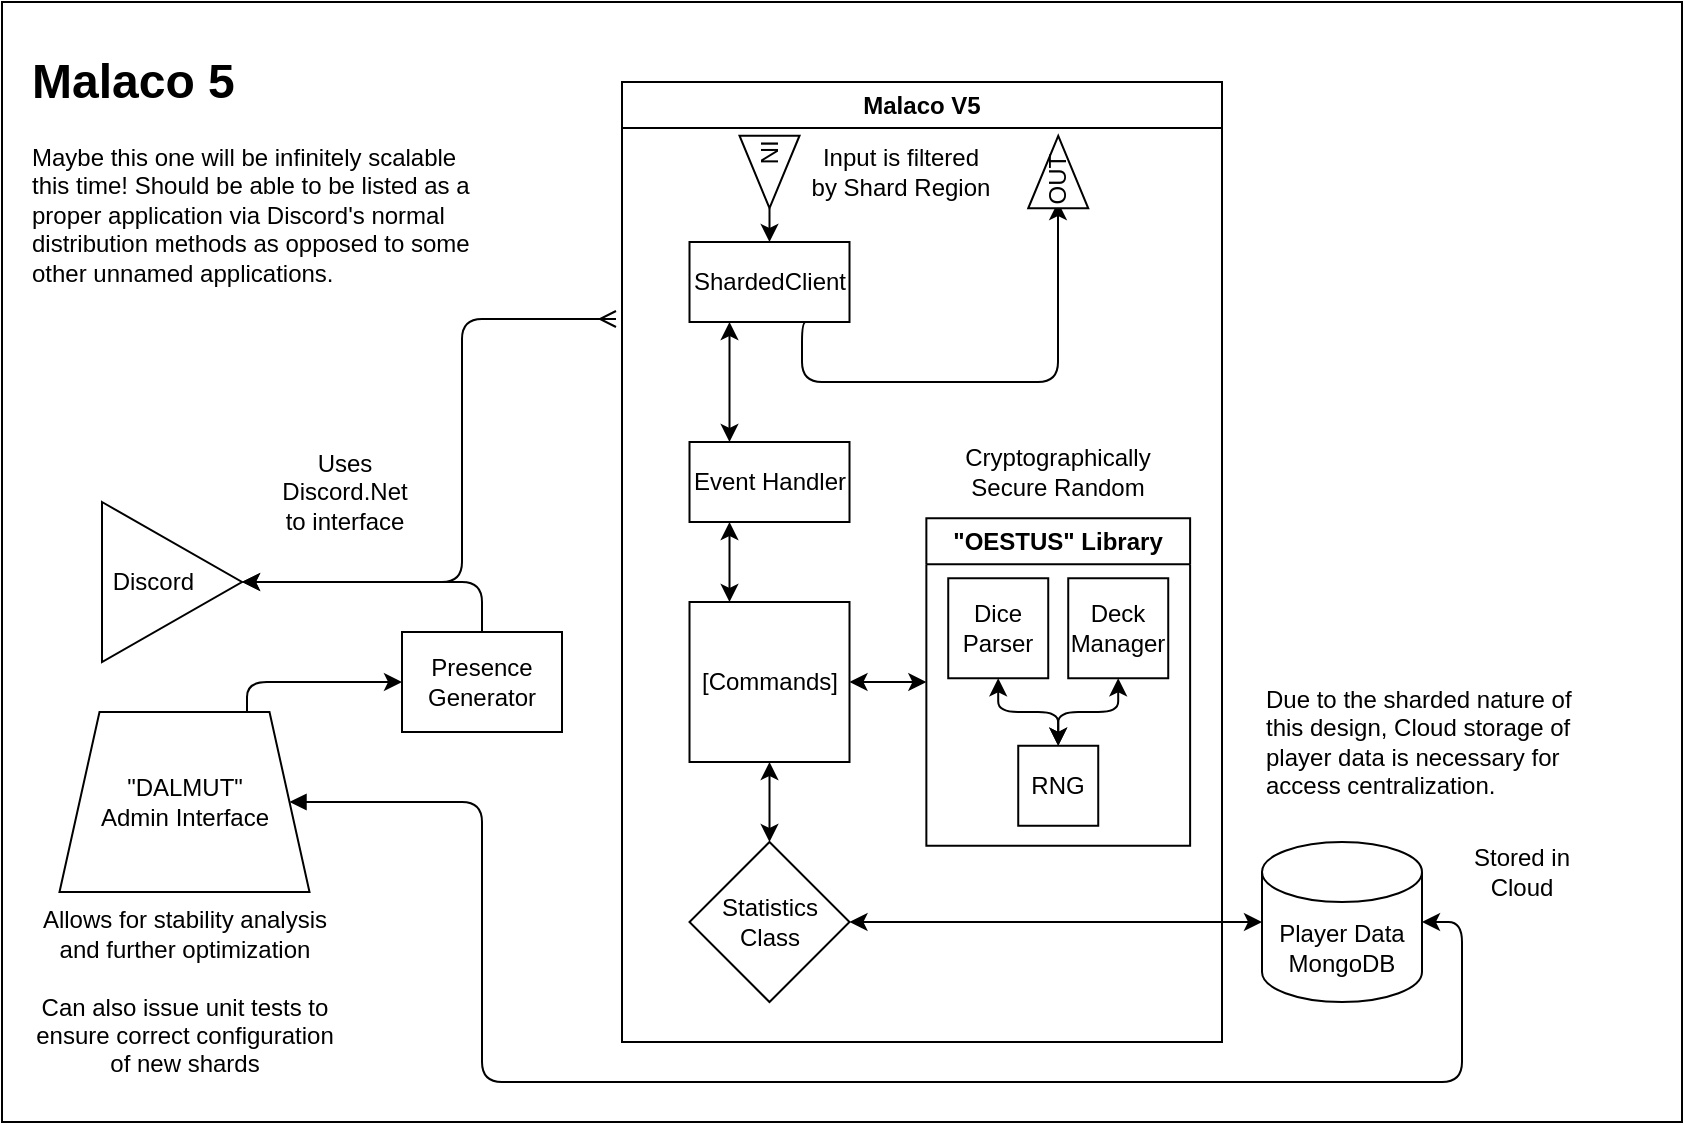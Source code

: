 <mxfile scale="1" border="0">
    <diagram id="2hOOit8vrmZJprre73Cp" name="Page-1">
        <mxGraphModel dx="878" dy="662" grid="1" gridSize="10" guides="1" tooltips="1" connect="1" arrows="1" fold="1" page="1" pageScale="1" pageWidth="850" pageHeight="1100" math="0" shadow="0">
            <root>
                <mxCell id="0"/>
                <mxCell id="1" parent="0"/>
                <mxCell id="43" value="" style="whiteSpace=wrap;html=1;gradientColor=none;" vertex="1" parent="1">
                    <mxGeometry x="90" y="40" width="840" height="560" as="geometry"/>
                </mxCell>
                <mxCell id="70" style="edgeStyle=orthogonalEdgeStyle;html=1;entryX=0;entryY=0.25;entryDx=0;entryDy=0;startArrow=classic;startFill=1;endArrow=ERmany;endFill=0;" edge="1" parent="1" source="2" target="9">
                    <mxGeometry relative="1" as="geometry">
                        <Array as="points">
                            <mxPoint x="320" y="330"/>
                            <mxPoint x="320" y="199"/>
                        </Array>
                    </mxGeometry>
                </mxCell>
                <mxCell id="2" value="&amp;nbsp;Discord" style="triangle;whiteSpace=wrap;html=1;align=left;" parent="1" vertex="1">
                    <mxGeometry x="140" y="290" width="70" height="80" as="geometry"/>
                </mxCell>
                <mxCell id="9" value="Malaco V5" style="swimlane;whiteSpace=wrap;html=1;gradientColor=none;perimeterSpacing=3;swimlaneFillColor=default;" parent="1" vertex="1">
                    <mxGeometry x="400" y="80" width="300" height="480" as="geometry"/>
                </mxCell>
                <mxCell id="80" style="edgeStyle=orthogonalEdgeStyle;html=1;entryX=0.25;entryY=0;entryDx=0;entryDy=0;startArrow=classic;startFill=1;endArrow=classic;endFill=1;exitX=0.25;exitY=1;exitDx=0;exitDy=0;" edge="1" parent="9" source="10" target="15">
                    <mxGeometry relative="1" as="geometry">
                        <Array as="points"/>
                    </mxGeometry>
                </mxCell>
                <mxCell id="89" style="edgeStyle=orthogonalEdgeStyle;html=1;startArrow=none;startFill=0;endArrow=classic;endFill=1;exitX=0.75;exitY=1;exitDx=0;exitDy=0;" edge="1" parent="9" source="10">
                    <mxGeometry relative="1" as="geometry">
                        <mxPoint x="218" y="60" as="targetPoint"/>
                        <Array as="points">
                            <mxPoint x="90" y="120"/>
                            <mxPoint x="90" y="150"/>
                            <mxPoint x="218" y="150"/>
                        </Array>
                    </mxGeometry>
                </mxCell>
                <mxCell id="10" value="ShardedClient" style="rounded=0;whiteSpace=wrap;html=1;" parent="9" vertex="1">
                    <mxGeometry x="33.75" y="80" width="80" height="40" as="geometry"/>
                </mxCell>
                <mxCell id="14" value="Input is filtered by Shard Region" style="text;html=1;strokeColor=none;fillColor=none;align=center;verticalAlign=middle;whiteSpace=wrap;rounded=0;" parent="9" vertex="1">
                    <mxGeometry x="91.88" y="30" width="95" height="30" as="geometry"/>
                </mxCell>
                <mxCell id="15" value="Event Handler" style="rounded=0;whiteSpace=wrap;html=1;" parent="9" vertex="1">
                    <mxGeometry x="33.75" y="180" width="80" height="40" as="geometry"/>
                </mxCell>
                <mxCell id="39" style="edgeStyle=orthogonalEdgeStyle;html=1;entryX=0.5;entryY=0;entryDx=0;entryDy=0;startArrow=classic;startFill=1;" edge="1" parent="9" source="20" target="25">
                    <mxGeometry relative="1" as="geometry"/>
                </mxCell>
                <mxCell id="92" style="edgeStyle=orthogonalEdgeStyle;html=1;entryX=0;entryY=0.5;entryDx=0;entryDy=0;startArrow=classic;startFill=1;endArrow=classic;endFill=1;" edge="1" parent="9" source="20" target="91">
                    <mxGeometry relative="1" as="geometry"/>
                </mxCell>
                <mxCell id="20" value="[Commands]" style="rounded=0;whiteSpace=wrap;html=1;" parent="9" vertex="1">
                    <mxGeometry x="33.75" y="260" width="80" height="80" as="geometry"/>
                </mxCell>
                <mxCell id="19" style="edgeStyle=orthogonalEdgeStyle;curved=1;html=1;startArrow=classic;startFill=1;exitX=0.25;exitY=1;exitDx=0;exitDy=0;entryX=0.25;entryY=0;entryDx=0;entryDy=0;" parent="9" source="15" target="20" edge="1">
                    <mxGeometry relative="1" as="geometry">
                        <mxPoint x="73.75" y="200" as="targetPoint"/>
                    </mxGeometry>
                </mxCell>
                <mxCell id="25" value="Statistics&lt;br&gt;Class" style="rhombus;whiteSpace=wrap;html=1;" parent="9" vertex="1">
                    <mxGeometry x="33.75" y="380" width="80" height="80" as="geometry"/>
                </mxCell>
                <mxCell id="86" style="edgeStyle=orthogonalEdgeStyle;html=1;entryX=0.5;entryY=0;entryDx=0;entryDy=0;startArrow=none;startFill=0;endArrow=classic;endFill=1;" edge="1" parent="9" source="85" target="10">
                    <mxGeometry relative="1" as="geometry"/>
                </mxCell>
                <mxCell id="85" value="IN" style="triangle;whiteSpace=wrap;html=1;gradientColor=none;rotation=90;align=left;" vertex="1" parent="9">
                    <mxGeometry x="55.63" y="30" width="36.25" height="30" as="geometry"/>
                </mxCell>
                <mxCell id="90" value="OUT" style="triangle;whiteSpace=wrap;html=1;gradientColor=none;rotation=-90;align=left;" vertex="1" parent="9">
                    <mxGeometry x="200" y="30" width="36.25" height="30" as="geometry"/>
                </mxCell>
                <mxCell id="91" value="&quot;OESTUS&quot; Library" style="swimlane;whiteSpace=wrap;html=1;gradientColor=none;" vertex="1" parent="9">
                    <mxGeometry x="152.18" y="218.13" width="131.88" height="163.75" as="geometry"/>
                </mxCell>
                <mxCell id="118" style="edgeStyle=orthogonalEdgeStyle;html=1;entryX=0.5;entryY=0;entryDx=0;entryDy=0;startArrow=classic;startFill=1;endArrow=classic;endFill=1;" edge="1" parent="91" source="94" target="96">
                    <mxGeometry relative="1" as="geometry"/>
                </mxCell>
                <mxCell id="94" value="Dice Parser" style="whiteSpace=wrap;html=1;aspect=fixed;gradientColor=none;" vertex="1" parent="91">
                    <mxGeometry x="10.94" y="30" width="50" height="50" as="geometry"/>
                </mxCell>
                <mxCell id="95" value="Deck Manager" style="whiteSpace=wrap;html=1;aspect=fixed;gradientColor=none;" vertex="1" parent="91">
                    <mxGeometry x="70.94" y="30" width="50" height="50" as="geometry"/>
                </mxCell>
                <mxCell id="97" value="" style="edgeStyle=orthogonalEdgeStyle;html=1;startArrow=classic;startFill=1;endArrow=classic;endFill=1;" edge="1" parent="91" source="96" target="95">
                    <mxGeometry relative="1" as="geometry"/>
                </mxCell>
                <mxCell id="96" value="RNG" style="whiteSpace=wrap;html=1;aspect=fixed;gradientColor=none;" vertex="1" parent="91">
                    <mxGeometry x="45.94" y="113.75" width="40" height="40" as="geometry"/>
                </mxCell>
                <mxCell id="119" value="Cryptographically Secure Random" style="text;html=1;strokeColor=none;fillColor=none;align=center;verticalAlign=middle;whiteSpace=wrap;rounded=0;" vertex="1" parent="9">
                    <mxGeometry x="152.18" y="180" width="131.87" height="30" as="geometry"/>
                </mxCell>
                <mxCell id="40" style="edgeStyle=orthogonalEdgeStyle;html=1;startArrow=classic;startFill=1;curved=1;" edge="1" parent="1" source="25" target="41">
                    <mxGeometry relative="1" as="geometry">
                        <mxPoint x="660" y="520" as="targetPoint"/>
                    </mxGeometry>
                </mxCell>
                <mxCell id="75" style="edgeStyle=orthogonalEdgeStyle;html=1;entryX=1;entryY=0.5;entryDx=0;entryDy=0;startArrow=classic;startFill=1;endArrow=block;endFill=1;" edge="1" parent="1" source="41" target="47">
                    <mxGeometry relative="1" as="geometry">
                        <Array as="points">
                            <mxPoint x="820" y="500"/>
                            <mxPoint x="820" y="580"/>
                            <mxPoint x="330" y="580"/>
                            <mxPoint x="330" y="440"/>
                        </Array>
                    </mxGeometry>
                </mxCell>
                <mxCell id="41" value="Player Data&lt;br&gt;MongoDB" style="shape=cylinder3;whiteSpace=wrap;html=1;boundedLbl=1;backgroundOutline=1;size=15;" vertex="1" parent="1">
                    <mxGeometry x="720" y="460" width="80" height="80" as="geometry"/>
                </mxCell>
                <mxCell id="45" value="Stored in Cloud" style="text;html=1;strokeColor=none;fillColor=none;align=center;verticalAlign=middle;whiteSpace=wrap;rounded=0;" vertex="1" parent="1">
                    <mxGeometry x="820" y="460" width="60" height="30" as="geometry"/>
                </mxCell>
                <mxCell id="46" value="&lt;h1 style=&quot;&quot;&gt;Malaco 5&lt;/h1&gt;&lt;p style=&quot;&quot;&gt;Maybe this one will be infinitely scalable this time! Should be able to be listed as a proper application via Discord's normal distribution methods as opposed to some other unnamed applications.&lt;/p&gt;" style="text;html=1;strokeColor=none;fillColor=none;spacing=5;spacingTop=-20;whiteSpace=wrap;overflow=hidden;rounded=0;align=left;" vertex="1" parent="1">
                    <mxGeometry x="100" y="60" width="240" height="160" as="geometry"/>
                </mxCell>
                <mxCell id="81" style="edgeStyle=orthogonalEdgeStyle;html=1;startArrow=none;startFill=0;endArrow=classic;endFill=1;exitX=0.75;exitY=0;exitDx=0;exitDy=0;" edge="1" parent="1" source="47" target="77">
                    <mxGeometry relative="1" as="geometry"/>
                </mxCell>
                <mxCell id="47" value="&quot;DALMUT&quot;&lt;br&gt;Admin Interface" style="shape=trapezoid;perimeter=trapezoidPerimeter;whiteSpace=wrap;html=1;fixedSize=1;gradientColor=none;" vertex="1" parent="1">
                    <mxGeometry x="118.75" y="395" width="125" height="90" as="geometry"/>
                </mxCell>
                <mxCell id="52" value="Allows for stability analysis and further optimization&lt;br&gt;&lt;br&gt;Can also issue unit tests to ensure correct configuration of new shards" style="text;html=1;strokeColor=none;fillColor=none;align=center;verticalAlign=middle;whiteSpace=wrap;rounded=0;" vertex="1" parent="1">
                    <mxGeometry x="100" y="480" width="162.5" height="110" as="geometry"/>
                </mxCell>
                <mxCell id="56" value="Uses Discord.Net&lt;br&gt;to interface" style="text;html=1;strokeColor=none;fillColor=none;align=center;verticalAlign=middle;whiteSpace=wrap;rounded=0;" vertex="1" parent="1">
                    <mxGeometry x="220" y="270" width="82.5" height="30" as="geometry"/>
                </mxCell>
                <mxCell id="58" value="&lt;div style=&quot;&quot;&gt;&lt;span style=&quot;background-color: initial;&quot;&gt;Due to the sharded nature of this design, Cloud storage of player data is necessary for access centralization.&lt;/span&gt;&lt;/div&gt;" style="text;html=1;strokeColor=none;fillColor=none;align=left;verticalAlign=middle;whiteSpace=wrap;rounded=0;" vertex="1" parent="1">
                    <mxGeometry x="720" y="370" width="160" height="80" as="geometry"/>
                </mxCell>
                <mxCell id="83" style="edgeStyle=orthogonalEdgeStyle;html=1;entryX=1;entryY=0.5;entryDx=0;entryDy=0;startArrow=none;startFill=0;endArrow=classic;endFill=1;exitX=0.5;exitY=0;exitDx=0;exitDy=0;" edge="1" parent="1" source="77" target="2">
                    <mxGeometry relative="1" as="geometry">
                        <Array as="points">
                            <mxPoint x="330" y="330"/>
                        </Array>
                    </mxGeometry>
                </mxCell>
                <mxCell id="77" value="Presence Generator" style="rounded=0;whiteSpace=wrap;html=1;" vertex="1" parent="1">
                    <mxGeometry x="290" y="355" width="80" height="50" as="geometry"/>
                </mxCell>
            </root>
        </mxGraphModel>
    </diagram>
</mxfile>